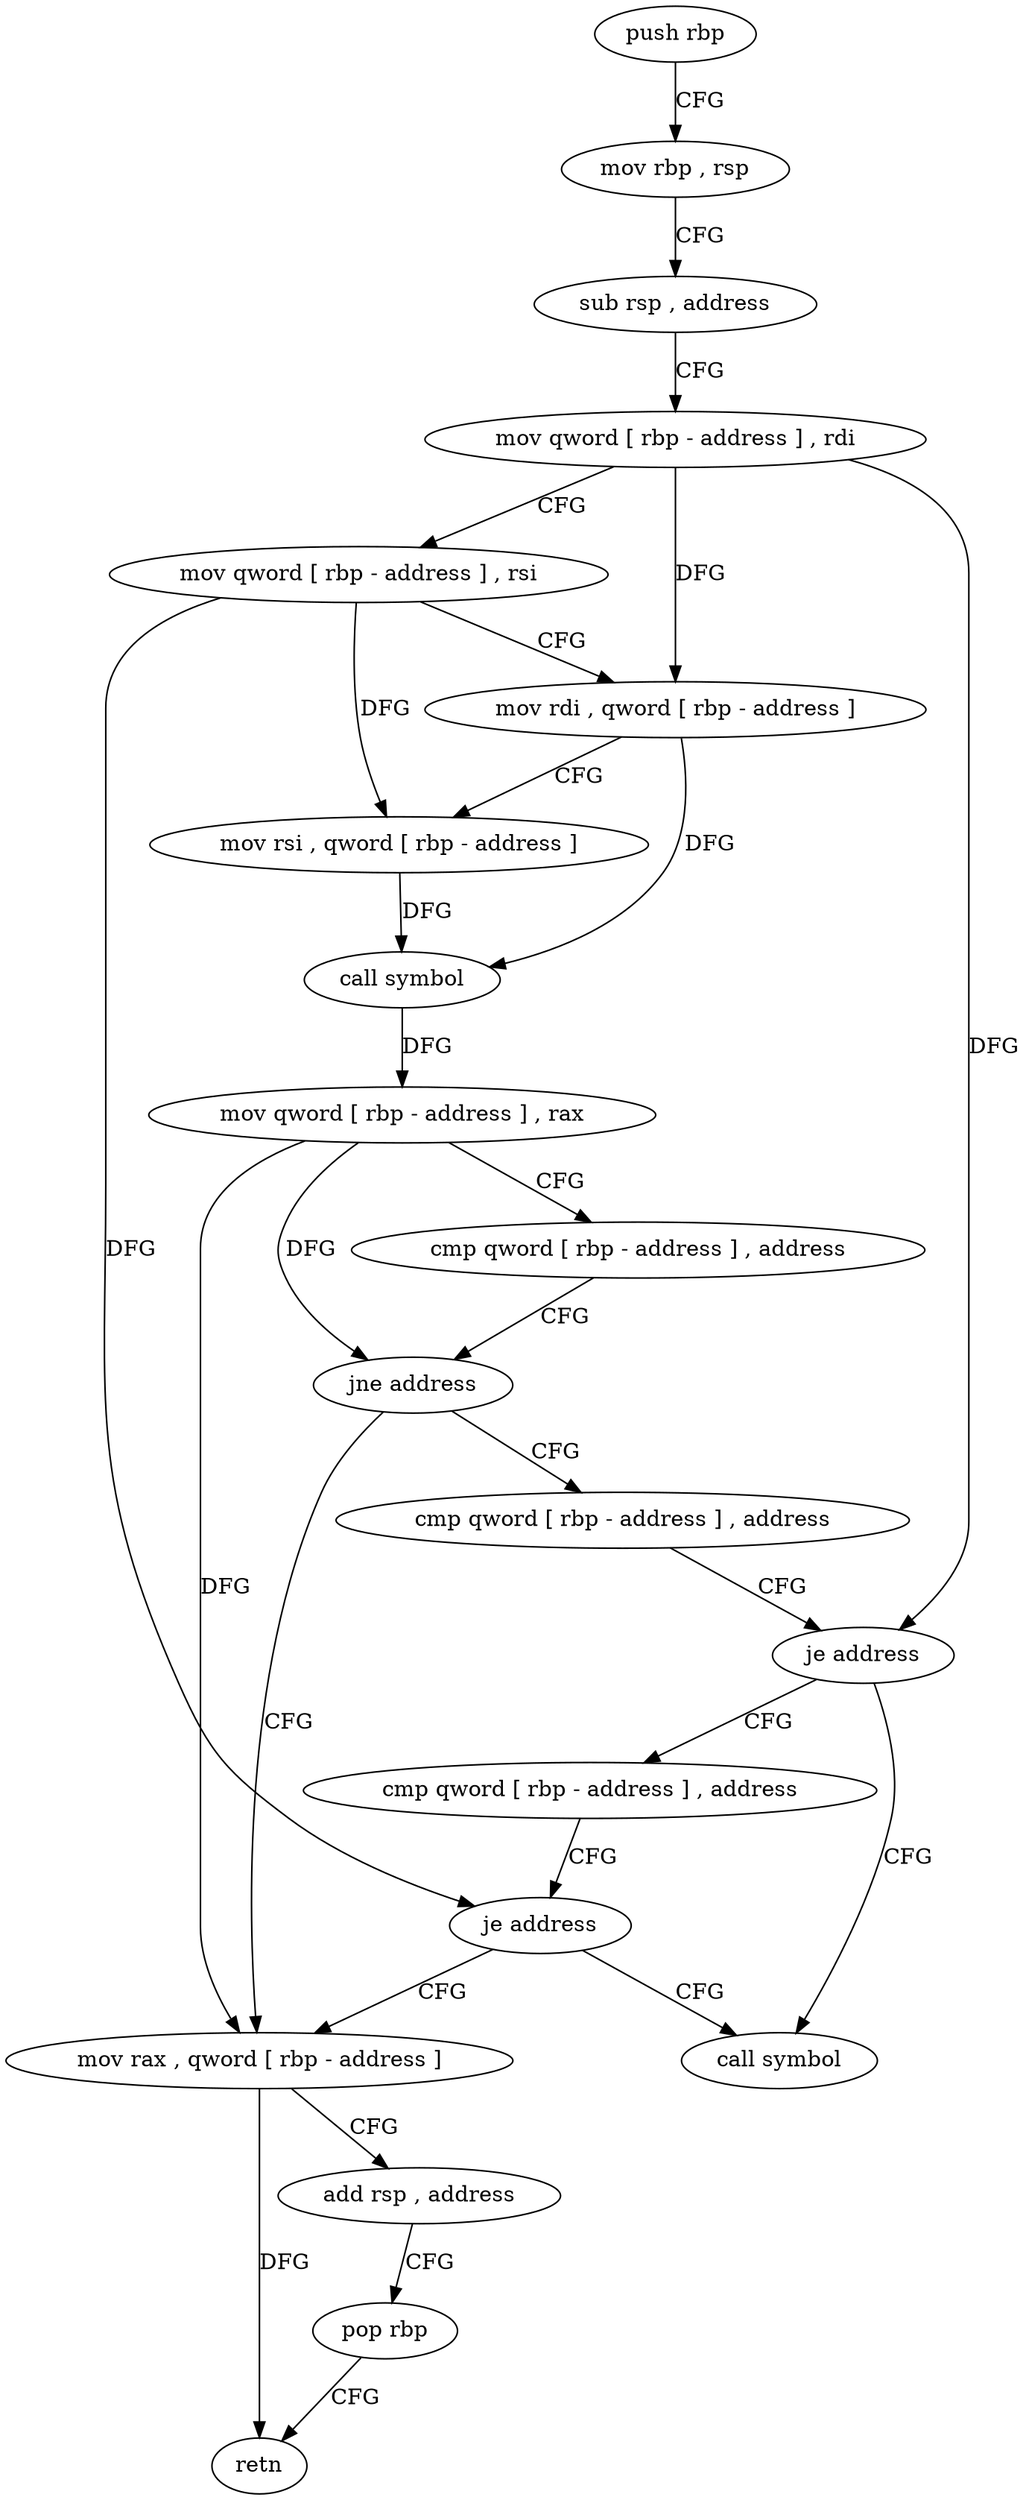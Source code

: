 digraph "func" {
"4225920" [label = "push rbp" ]
"4225921" [label = "mov rbp , rsp" ]
"4225924" [label = "sub rsp , address" ]
"4225928" [label = "mov qword [ rbp - address ] , rdi" ]
"4225932" [label = "mov qword [ rbp - address ] , rsi" ]
"4225936" [label = "mov rdi , qword [ rbp - address ]" ]
"4225940" [label = "mov rsi , qword [ rbp - address ]" ]
"4225944" [label = "call symbol" ]
"4225949" [label = "mov qword [ rbp - address ] , rax" ]
"4225953" [label = "cmp qword [ rbp - address ] , address" ]
"4225958" [label = "jne address" ]
"4225991" [label = "mov rax , qword [ rbp - address ]" ]
"4225964" [label = "cmp qword [ rbp - address ] , address" ]
"4225995" [label = "add rsp , address" ]
"4225999" [label = "pop rbp" ]
"4226000" [label = "retn" ]
"4225969" [label = "je address" ]
"4225986" [label = "call symbol" ]
"4225975" [label = "cmp qword [ rbp - address ] , address" ]
"4225980" [label = "je address" ]
"4225920" -> "4225921" [ label = "CFG" ]
"4225921" -> "4225924" [ label = "CFG" ]
"4225924" -> "4225928" [ label = "CFG" ]
"4225928" -> "4225932" [ label = "CFG" ]
"4225928" -> "4225936" [ label = "DFG" ]
"4225928" -> "4225969" [ label = "DFG" ]
"4225932" -> "4225936" [ label = "CFG" ]
"4225932" -> "4225940" [ label = "DFG" ]
"4225932" -> "4225980" [ label = "DFG" ]
"4225936" -> "4225940" [ label = "CFG" ]
"4225936" -> "4225944" [ label = "DFG" ]
"4225940" -> "4225944" [ label = "DFG" ]
"4225944" -> "4225949" [ label = "DFG" ]
"4225949" -> "4225953" [ label = "CFG" ]
"4225949" -> "4225958" [ label = "DFG" ]
"4225949" -> "4225991" [ label = "DFG" ]
"4225953" -> "4225958" [ label = "CFG" ]
"4225958" -> "4225991" [ label = "CFG" ]
"4225958" -> "4225964" [ label = "CFG" ]
"4225991" -> "4225995" [ label = "CFG" ]
"4225991" -> "4226000" [ label = "DFG" ]
"4225964" -> "4225969" [ label = "CFG" ]
"4225995" -> "4225999" [ label = "CFG" ]
"4225999" -> "4226000" [ label = "CFG" ]
"4225969" -> "4225986" [ label = "CFG" ]
"4225969" -> "4225975" [ label = "CFG" ]
"4225975" -> "4225980" [ label = "CFG" ]
"4225980" -> "4225991" [ label = "CFG" ]
"4225980" -> "4225986" [ label = "CFG" ]
}
